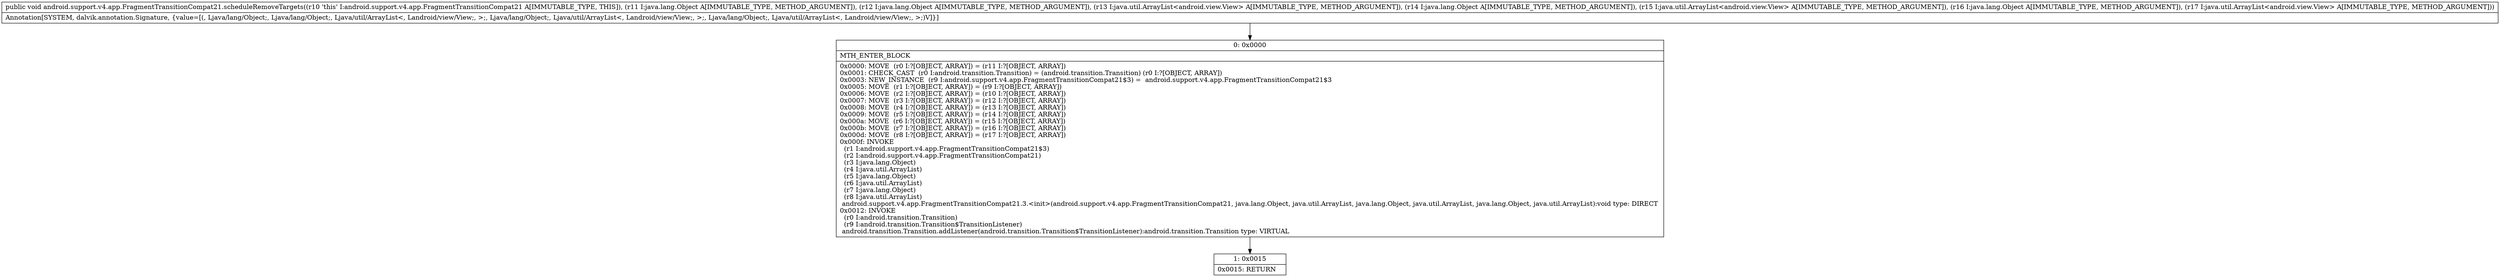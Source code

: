 digraph "CFG forandroid.support.v4.app.FragmentTransitionCompat21.scheduleRemoveTargets(Ljava\/lang\/Object;Ljava\/lang\/Object;Ljava\/util\/ArrayList;Ljava\/lang\/Object;Ljava\/util\/ArrayList;Ljava\/lang\/Object;Ljava\/util\/ArrayList;)V" {
Node_0 [shape=record,label="{0\:\ 0x0000|MTH_ENTER_BLOCK\l|0x0000: MOVE  (r0 I:?[OBJECT, ARRAY]) = (r11 I:?[OBJECT, ARRAY]) \l0x0001: CHECK_CAST  (r0 I:android.transition.Transition) = (android.transition.Transition) (r0 I:?[OBJECT, ARRAY]) \l0x0003: NEW_INSTANCE  (r9 I:android.support.v4.app.FragmentTransitionCompat21$3) =  android.support.v4.app.FragmentTransitionCompat21$3 \l0x0005: MOVE  (r1 I:?[OBJECT, ARRAY]) = (r9 I:?[OBJECT, ARRAY]) \l0x0006: MOVE  (r2 I:?[OBJECT, ARRAY]) = (r10 I:?[OBJECT, ARRAY]) \l0x0007: MOVE  (r3 I:?[OBJECT, ARRAY]) = (r12 I:?[OBJECT, ARRAY]) \l0x0008: MOVE  (r4 I:?[OBJECT, ARRAY]) = (r13 I:?[OBJECT, ARRAY]) \l0x0009: MOVE  (r5 I:?[OBJECT, ARRAY]) = (r14 I:?[OBJECT, ARRAY]) \l0x000a: MOVE  (r6 I:?[OBJECT, ARRAY]) = (r15 I:?[OBJECT, ARRAY]) \l0x000b: MOVE  (r7 I:?[OBJECT, ARRAY]) = (r16 I:?[OBJECT, ARRAY]) \l0x000d: MOVE  (r8 I:?[OBJECT, ARRAY]) = (r17 I:?[OBJECT, ARRAY]) \l0x000f: INVOKE  \l  (r1 I:android.support.v4.app.FragmentTransitionCompat21$3)\l  (r2 I:android.support.v4.app.FragmentTransitionCompat21)\l  (r3 I:java.lang.Object)\l  (r4 I:java.util.ArrayList)\l  (r5 I:java.lang.Object)\l  (r6 I:java.util.ArrayList)\l  (r7 I:java.lang.Object)\l  (r8 I:java.util.ArrayList)\l android.support.v4.app.FragmentTransitionCompat21.3.\<init\>(android.support.v4.app.FragmentTransitionCompat21, java.lang.Object, java.util.ArrayList, java.lang.Object, java.util.ArrayList, java.lang.Object, java.util.ArrayList):void type: DIRECT \l0x0012: INVOKE  \l  (r0 I:android.transition.Transition)\l  (r9 I:android.transition.Transition$TransitionListener)\l android.transition.Transition.addListener(android.transition.Transition$TransitionListener):android.transition.Transition type: VIRTUAL \l}"];
Node_1 [shape=record,label="{1\:\ 0x0015|0x0015: RETURN   \l}"];
MethodNode[shape=record,label="{public void android.support.v4.app.FragmentTransitionCompat21.scheduleRemoveTargets((r10 'this' I:android.support.v4.app.FragmentTransitionCompat21 A[IMMUTABLE_TYPE, THIS]), (r11 I:java.lang.Object A[IMMUTABLE_TYPE, METHOD_ARGUMENT]), (r12 I:java.lang.Object A[IMMUTABLE_TYPE, METHOD_ARGUMENT]), (r13 I:java.util.ArrayList\<android.view.View\> A[IMMUTABLE_TYPE, METHOD_ARGUMENT]), (r14 I:java.lang.Object A[IMMUTABLE_TYPE, METHOD_ARGUMENT]), (r15 I:java.util.ArrayList\<android.view.View\> A[IMMUTABLE_TYPE, METHOD_ARGUMENT]), (r16 I:java.lang.Object A[IMMUTABLE_TYPE, METHOD_ARGUMENT]), (r17 I:java.util.ArrayList\<android.view.View\> A[IMMUTABLE_TYPE, METHOD_ARGUMENT]))  | Annotation[SYSTEM, dalvik.annotation.Signature, \{value=[(, Ljava\/lang\/Object;, Ljava\/lang\/Object;, Ljava\/util\/ArrayList\<, Landroid\/view\/View;, \>;, Ljava\/lang\/Object;, Ljava\/util\/ArrayList\<, Landroid\/view\/View;, \>;, Ljava\/lang\/Object;, Ljava\/util\/ArrayList\<, Landroid\/view\/View;, \>;)V]\}]\l}"];
MethodNode -> Node_0;
Node_0 -> Node_1;
}

